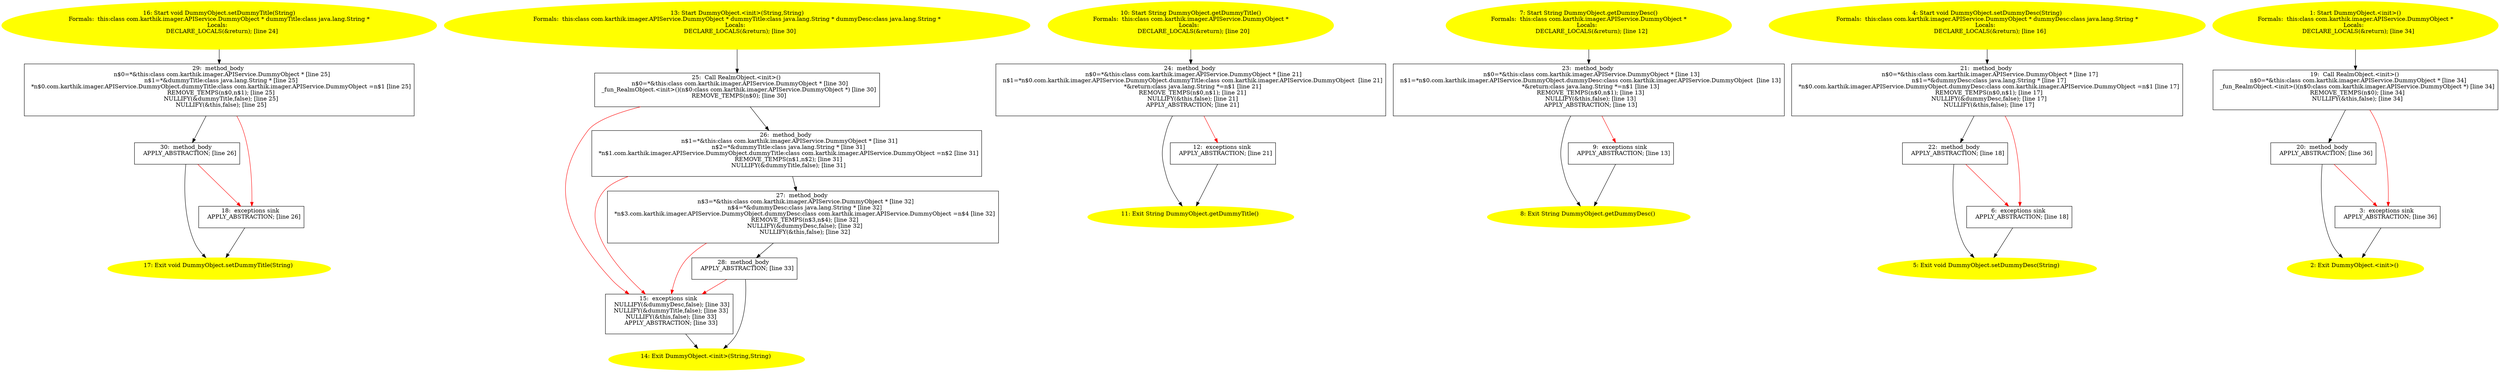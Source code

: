 digraph iCFG {
30 [label="30:  method_body \n   APPLY_ABSTRACTION; [line 26]\n " shape="box"]
	

	 30 -> 17 ;
	 30 -> 18 [color="red" ];
29 [label="29:  method_body \n   n$0=*&this:class com.karthik.imager.APIService.DummyObject * [line 25]\n  n$1=*&dummyTitle:class java.lang.String * [line 25]\n  *n$0.com.karthik.imager.APIService.DummyObject.dummyTitle:class com.karthik.imager.APIService.DummyObject =n$1 [line 25]\n  REMOVE_TEMPS(n$0,n$1); [line 25]\n  NULLIFY(&dummyTitle,false); [line 25]\n  NULLIFY(&this,false); [line 25]\n " shape="box"]
	

	 29 -> 30 ;
	 29 -> 18 [color="red" ];
28 [label="28:  method_body \n   APPLY_ABSTRACTION; [line 33]\n " shape="box"]
	

	 28 -> 14 ;
	 28 -> 15 [color="red" ];
27 [label="27:  method_body \n   n$3=*&this:class com.karthik.imager.APIService.DummyObject * [line 32]\n  n$4=*&dummyDesc:class java.lang.String * [line 32]\n  *n$3.com.karthik.imager.APIService.DummyObject.dummyDesc:class com.karthik.imager.APIService.DummyObject =n$4 [line 32]\n  REMOVE_TEMPS(n$3,n$4); [line 32]\n  NULLIFY(&dummyDesc,false); [line 32]\n  NULLIFY(&this,false); [line 32]\n " shape="box"]
	

	 27 -> 28 ;
	 27 -> 15 [color="red" ];
26 [label="26:  method_body \n   n$1=*&this:class com.karthik.imager.APIService.DummyObject * [line 31]\n  n$2=*&dummyTitle:class java.lang.String * [line 31]\n  *n$1.com.karthik.imager.APIService.DummyObject.dummyTitle:class com.karthik.imager.APIService.DummyObject =n$2 [line 31]\n  REMOVE_TEMPS(n$1,n$2); [line 31]\n  NULLIFY(&dummyTitle,false); [line 31]\n " shape="box"]
	

	 26 -> 27 ;
	 26 -> 15 [color="red" ];
25 [label="25:  Call RealmObject.<init>() \n   n$0=*&this:class com.karthik.imager.APIService.DummyObject * [line 30]\n  _fun_RealmObject.<init>()(n$0:class com.karthik.imager.APIService.DummyObject *) [line 30]\n  REMOVE_TEMPS(n$0); [line 30]\n " shape="box"]
	

	 25 -> 26 ;
	 25 -> 15 [color="red" ];
24 [label="24:  method_body \n   n$0=*&this:class com.karthik.imager.APIService.DummyObject * [line 21]\n  n$1=*n$0.com.karthik.imager.APIService.DummyObject.dummyTitle:class com.karthik.imager.APIService.DummyObject  [line 21]\n  *&return:class java.lang.String *=n$1 [line 21]\n  REMOVE_TEMPS(n$0,n$1); [line 21]\n  NULLIFY(&this,false); [line 21]\n  APPLY_ABSTRACTION; [line 21]\n " shape="box"]
	

	 24 -> 11 ;
	 24 -> 12 [color="red" ];
23 [label="23:  method_body \n   n$0=*&this:class com.karthik.imager.APIService.DummyObject * [line 13]\n  n$1=*n$0.com.karthik.imager.APIService.DummyObject.dummyDesc:class com.karthik.imager.APIService.DummyObject  [line 13]\n  *&return:class java.lang.String *=n$1 [line 13]\n  REMOVE_TEMPS(n$0,n$1); [line 13]\n  NULLIFY(&this,false); [line 13]\n  APPLY_ABSTRACTION; [line 13]\n " shape="box"]
	

	 23 -> 8 ;
	 23 -> 9 [color="red" ];
22 [label="22:  method_body \n   APPLY_ABSTRACTION; [line 18]\n " shape="box"]
	

	 22 -> 5 ;
	 22 -> 6 [color="red" ];
21 [label="21:  method_body \n   n$0=*&this:class com.karthik.imager.APIService.DummyObject * [line 17]\n  n$1=*&dummyDesc:class java.lang.String * [line 17]\n  *n$0.com.karthik.imager.APIService.DummyObject.dummyDesc:class com.karthik.imager.APIService.DummyObject =n$1 [line 17]\n  REMOVE_TEMPS(n$0,n$1); [line 17]\n  NULLIFY(&dummyDesc,false); [line 17]\n  NULLIFY(&this,false); [line 17]\n " shape="box"]
	

	 21 -> 22 ;
	 21 -> 6 [color="red" ];
20 [label="20:  method_body \n   APPLY_ABSTRACTION; [line 36]\n " shape="box"]
	

	 20 -> 2 ;
	 20 -> 3 [color="red" ];
19 [label="19:  Call RealmObject.<init>() \n   n$0=*&this:class com.karthik.imager.APIService.DummyObject * [line 34]\n  _fun_RealmObject.<init>()(n$0:class com.karthik.imager.APIService.DummyObject *) [line 34]\n  REMOVE_TEMPS(n$0); [line 34]\n  NULLIFY(&this,false); [line 34]\n " shape="box"]
	

	 19 -> 20 ;
	 19 -> 3 [color="red" ];
18 [label="18:  exceptions sink \n   APPLY_ABSTRACTION; [line 26]\n " shape="box"]
	

	 18 -> 17 ;
17 [label="17: Exit void DummyObject.setDummyTitle(String) \n  " color=yellow style=filled]
	

16 [label="16: Start void DummyObject.setDummyTitle(String)\nFormals:  this:class com.karthik.imager.APIService.DummyObject * dummyTitle:class java.lang.String *\nLocals:  \n   DECLARE_LOCALS(&return); [line 24]\n " color=yellow style=filled]
	

	 16 -> 29 ;
15 [label="15:  exceptions sink \n   NULLIFY(&dummyDesc,false); [line 33]\n  NULLIFY(&dummyTitle,false); [line 33]\n  NULLIFY(&this,false); [line 33]\n  APPLY_ABSTRACTION; [line 33]\n " shape="box"]
	

	 15 -> 14 ;
14 [label="14: Exit DummyObject.<init>(String,String) \n  " color=yellow style=filled]
	

13 [label="13: Start DummyObject.<init>(String,String)\nFormals:  this:class com.karthik.imager.APIService.DummyObject * dummyTitle:class java.lang.String * dummyDesc:class java.lang.String *\nLocals:  \n   DECLARE_LOCALS(&return); [line 30]\n " color=yellow style=filled]
	

	 13 -> 25 ;
12 [label="12:  exceptions sink \n   APPLY_ABSTRACTION; [line 21]\n " shape="box"]
	

	 12 -> 11 ;
11 [label="11: Exit String DummyObject.getDummyTitle() \n  " color=yellow style=filled]
	

10 [label="10: Start String DummyObject.getDummyTitle()\nFormals:  this:class com.karthik.imager.APIService.DummyObject *\nLocals:  \n   DECLARE_LOCALS(&return); [line 20]\n " color=yellow style=filled]
	

	 10 -> 24 ;
9 [label="9:  exceptions sink \n   APPLY_ABSTRACTION; [line 13]\n " shape="box"]
	

	 9 -> 8 ;
8 [label="8: Exit String DummyObject.getDummyDesc() \n  " color=yellow style=filled]
	

7 [label="7: Start String DummyObject.getDummyDesc()\nFormals:  this:class com.karthik.imager.APIService.DummyObject *\nLocals:  \n   DECLARE_LOCALS(&return); [line 12]\n " color=yellow style=filled]
	

	 7 -> 23 ;
6 [label="6:  exceptions sink \n   APPLY_ABSTRACTION; [line 18]\n " shape="box"]
	

	 6 -> 5 ;
5 [label="5: Exit void DummyObject.setDummyDesc(String) \n  " color=yellow style=filled]
	

4 [label="4: Start void DummyObject.setDummyDesc(String)\nFormals:  this:class com.karthik.imager.APIService.DummyObject * dummyDesc:class java.lang.String *\nLocals:  \n   DECLARE_LOCALS(&return); [line 16]\n " color=yellow style=filled]
	

	 4 -> 21 ;
3 [label="3:  exceptions sink \n   APPLY_ABSTRACTION; [line 36]\n " shape="box"]
	

	 3 -> 2 ;
2 [label="2: Exit DummyObject.<init>() \n  " color=yellow style=filled]
	

1 [label="1: Start DummyObject.<init>()\nFormals:  this:class com.karthik.imager.APIService.DummyObject *\nLocals:  \n   DECLARE_LOCALS(&return); [line 34]\n " color=yellow style=filled]
	

	 1 -> 19 ;
}
